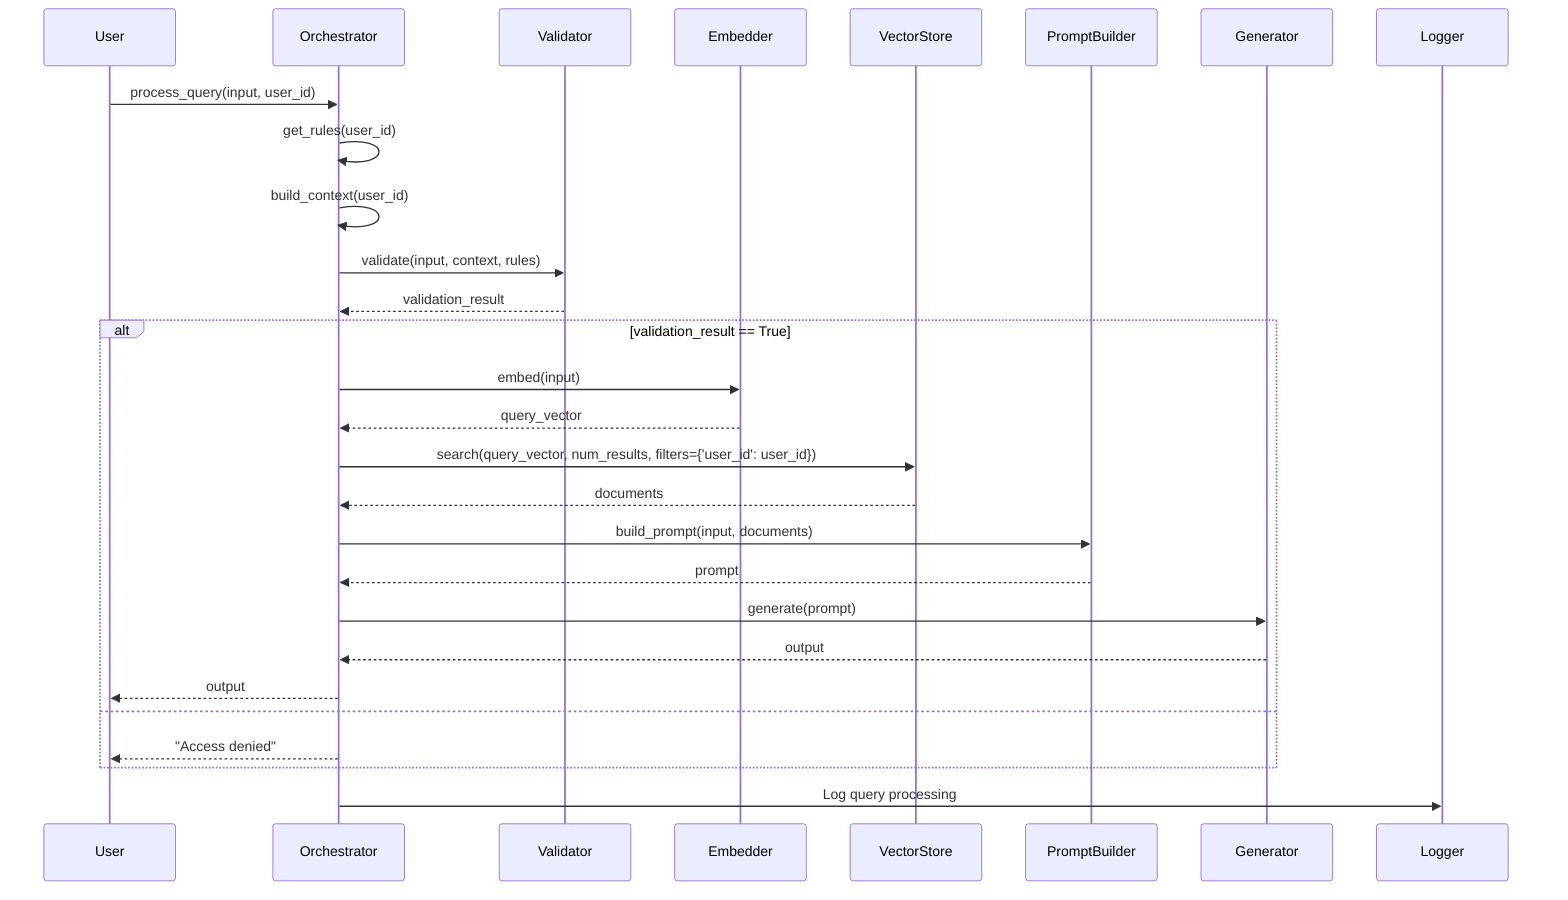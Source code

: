 sequenceDiagram
    participant User
    participant Orchestrator
    participant Validator
    participant Embedder
    participant VectorStore
    participant PromptBuilder
    participant Generator
    participant Logger

    User->>Orchestrator: process_query(input, user_id)
    Orchestrator->>Orchestrator: get_rules(user_id)
    Orchestrator->>Orchestrator: build_context(user_id)
    Orchestrator->>Validator: validate(input, context, rules)
    Validator-->>Orchestrator: validation_result
    alt validation_result == True
        Orchestrator->>Embedder: embed(input)
        Embedder-->>Orchestrator: query_vector
        Orchestrator->>VectorStore: search(query_vector, num_results, filters={'user_id': user_id})
        VectorStore-->>Orchestrator: documents
        Orchestrator->>PromptBuilder: build_prompt(input, documents)
        PromptBuilder-->>Orchestrator: prompt
        Orchestrator->>Generator: generate(prompt)
        Generator-->>Orchestrator: output
        Orchestrator-->>User: output
    else
        Orchestrator-->>User: "Access denied"
    end
    Orchestrator->>Logger: Log query processing